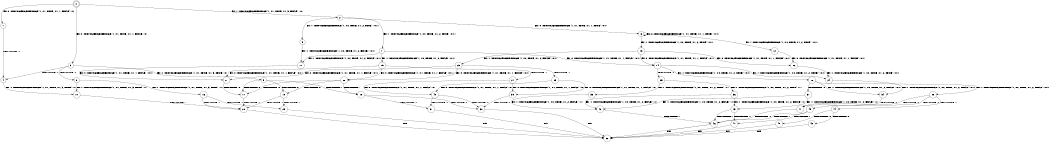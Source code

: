 digraph BCG {
size = "7, 10.5";
center = TRUE;
node [shape = circle];
0 [peripheries = 2];
0 -> 1 [label = "EX !0 !ATOMIC_EXCH_BRANCH (1, +1, TRUE, +1, 1, FALSE) !:0:"];
0 -> 2 [label = "EX !1 !ATOMIC_EXCH_BRANCH (1, +1, TRUE, +1, 3, FALSE) !:0:"];
0 -> 3 [label = "EX !0 !ATOMIC_EXCH_BRANCH (1, +1, TRUE, +1, 1, FALSE) !:0:"];
1 -> 4 [label = "TERMINATE !0"];
2 -> 5 [label = "EX !1 !ATOMIC_EXCH_BRANCH (1, +0, TRUE, +1, 2, TRUE) !:0:1:"];
2 -> 6 [label = "EX !0 !ATOMIC_EXCH_BRANCH (1, +1, TRUE, +1, 1, TRUE) !:0:1:"];
2 -> 7 [label = "EX !1 !ATOMIC_EXCH_BRANCH (1, +0, TRUE, +1, 2, TRUE) !:0:1:"];
3 -> 4 [label = "TERMINATE !0"];
3 -> 8 [label = "TERMINATE !0"];
3 -> 9 [label = "EX !1 !ATOMIC_EXCH_BRANCH (1, +1, TRUE, +1, 3, TRUE) !:0:"];
4 -> 10 [label = "EX !1 !ATOMIC_EXCH_BRANCH (1, +1, TRUE, +1, 3, TRUE) !:1:"];
5 -> 11 [label = "EX !1 !ATOMIC_EXCH_BRANCH (1, +0, TRUE, +1, 2, FALSE) !:0:1:"];
6 -> 12 [label = "EX !1 !ATOMIC_EXCH_BRANCH (1, +0, TRUE, +1, 2, TRUE) !:0:1:"];
6 -> 13 [label = "EX !1 !ATOMIC_EXCH_BRANCH (1, +0, TRUE, +1, 2, TRUE) !:0:1:"];
6 -> 6 [label = "EX !0 !ATOMIC_EXCH_BRANCH (1, +1, TRUE, +1, 1, TRUE) !:0:1:"];
7 -> 11 [label = "EX !1 !ATOMIC_EXCH_BRANCH (1, +0, TRUE, +1, 2, FALSE) !:0:1:"];
7 -> 14 [label = "EX !0 !ATOMIC_EXCH_BRANCH (1, +1, TRUE, +1, 1, FALSE) !:0:1:"];
7 -> 15 [label = "EX !1 !ATOMIC_EXCH_BRANCH (1, +0, TRUE, +1, 2, FALSE) !:0:1:"];
8 -> 10 [label = "EX !1 !ATOMIC_EXCH_BRANCH (1, +1, TRUE, +1, 3, TRUE) !:1:"];
8 -> 16 [label = "EX !1 !ATOMIC_EXCH_BRANCH (1, +1, TRUE, +1, 3, TRUE) !:1:"];
9 -> 17 [label = "TERMINATE !0"];
9 -> 18 [label = "TERMINATE !1"];
9 -> 19 [label = "TERMINATE !0"];
10 -> 20 [label = "TERMINATE !1"];
11 -> 21 [label = "EX !0 !ATOMIC_EXCH_BRANCH (1, +1, TRUE, +1, 1, FALSE) !:0:1:"];
12 -> 22 [label = "EX !0 !ATOMIC_EXCH_BRANCH (1, +1, TRUE, +1, 1, FALSE) !:0:1:"];
13 -> 22 [label = "EX !0 !ATOMIC_EXCH_BRANCH (1, +1, TRUE, +1, 1, FALSE) !:0:1:"];
13 -> 23 [label = "EX !1 !ATOMIC_EXCH_BRANCH (1, +0, TRUE, +1, 2, FALSE) !:0:1:"];
13 -> 14 [label = "EX !0 !ATOMIC_EXCH_BRANCH (1, +1, TRUE, +1, 1, FALSE) !:0:1:"];
14 -> 24 [label = "EX !1 !ATOMIC_EXCH_BRANCH (1, +0, TRUE, +1, 2, TRUE) !:0:1:"];
14 -> 25 [label = "TERMINATE !0"];
14 -> 26 [label = "EX !1 !ATOMIC_EXCH_BRANCH (1, +0, TRUE, +1, 2, TRUE) !:0:1:"];
15 -> 21 [label = "EX !0 !ATOMIC_EXCH_BRANCH (1, +1, TRUE, +1, 1, FALSE) !:0:1:"];
15 -> 27 [label = "TERMINATE !1"];
15 -> 28 [label = "EX !0 !ATOMIC_EXCH_BRANCH (1, +1, TRUE, +1, 1, FALSE) !:0:1:"];
16 -> 20 [label = "TERMINATE !1"];
16 -> 29 [label = "TERMINATE !1"];
17 -> 20 [label = "TERMINATE !1"];
18 -> 30 [label = "TERMINATE !0"];
18 -> 31 [label = "TERMINATE !0"];
19 -> 20 [label = "TERMINATE !1"];
19 -> 29 [label = "TERMINATE !1"];
20 -> 32 [label = "exit"];
21 -> 17 [label = "TERMINATE !0"];
22 -> 24 [label = "EX !1 !ATOMIC_EXCH_BRANCH (1, +0, TRUE, +1, 2, TRUE) !:0:1:"];
23 -> 21 [label = "EX !0 !ATOMIC_EXCH_BRANCH (1, +1, TRUE, +1, 1, FALSE) !:0:1:"];
23 -> 33 [label = "TERMINATE !1"];
23 -> 28 [label = "EX !0 !ATOMIC_EXCH_BRANCH (1, +1, TRUE, +1, 1, FALSE) !:0:1:"];
24 -> 34 [label = "EX !1 !ATOMIC_EXCH_BRANCH (1, +0, TRUE, +1, 2, FALSE) !:0:1:"];
25 -> 35 [label = "EX !1 !ATOMIC_EXCH_BRANCH (1, +0, TRUE, +1, 2, TRUE) !:1:"];
25 -> 36 [label = "EX !1 !ATOMIC_EXCH_BRANCH (1, +0, TRUE, +1, 2, TRUE) !:1:"];
26 -> 34 [label = "EX !1 !ATOMIC_EXCH_BRANCH (1, +0, TRUE, +1, 2, FALSE) !:0:1:"];
26 -> 37 [label = "TERMINATE !0"];
26 -> 38 [label = "EX !1 !ATOMIC_EXCH_BRANCH (1, +0, TRUE, +1, 2, FALSE) !:0:1:"];
27 -> 39 [label = "EX !0 !ATOMIC_EXCH_BRANCH (1, +1, TRUE, +1, 1, FALSE) !:0:"];
27 -> 40 [label = "EX !0 !ATOMIC_EXCH_BRANCH (1, +1, TRUE, +1, 1, FALSE) !:0:"];
28 -> 17 [label = "TERMINATE !0"];
28 -> 18 [label = "TERMINATE !1"];
28 -> 19 [label = "TERMINATE !0"];
29 -> 32 [label = "exit"];
30 -> 32 [label = "exit"];
31 -> 32 [label = "exit"];
33 -> 39 [label = "EX !0 !ATOMIC_EXCH_BRANCH (1, +1, TRUE, +1, 1, FALSE) !:0:"];
33 -> 40 [label = "EX !0 !ATOMIC_EXCH_BRANCH (1, +1, TRUE, +1, 1, FALSE) !:0:"];
34 -> 41 [label = "TERMINATE !0"];
35 -> 42 [label = "EX !1 !ATOMIC_EXCH_BRANCH (1, +0, TRUE, +1, 2, FALSE) !:1:"];
36 -> 42 [label = "EX !1 !ATOMIC_EXCH_BRANCH (1, +0, TRUE, +1, 2, FALSE) !:1:"];
36 -> 43 [label = "EX !1 !ATOMIC_EXCH_BRANCH (1, +0, TRUE, +1, 2, FALSE) !:1:"];
37 -> 42 [label = "EX !1 !ATOMIC_EXCH_BRANCH (1, +0, TRUE, +1, 2, FALSE) !:1:"];
37 -> 43 [label = "EX !1 !ATOMIC_EXCH_BRANCH (1, +0, TRUE, +1, 2, FALSE) !:1:"];
38 -> 41 [label = "TERMINATE !0"];
38 -> 44 [label = "TERMINATE !1"];
38 -> 45 [label = "TERMINATE !0"];
39 -> 30 [label = "TERMINATE !0"];
40 -> 30 [label = "TERMINATE !0"];
40 -> 31 [label = "TERMINATE !0"];
41 -> 46 [label = "TERMINATE !1"];
42 -> 46 [label = "TERMINATE !1"];
43 -> 46 [label = "TERMINATE !1"];
43 -> 47 [label = "TERMINATE !1"];
44 -> 48 [label = "TERMINATE !0"];
44 -> 49 [label = "TERMINATE !0"];
45 -> 46 [label = "TERMINATE !1"];
45 -> 47 [label = "TERMINATE !1"];
46 -> 32 [label = "exit"];
47 -> 32 [label = "exit"];
48 -> 32 [label = "exit"];
49 -> 32 [label = "exit"];
}

